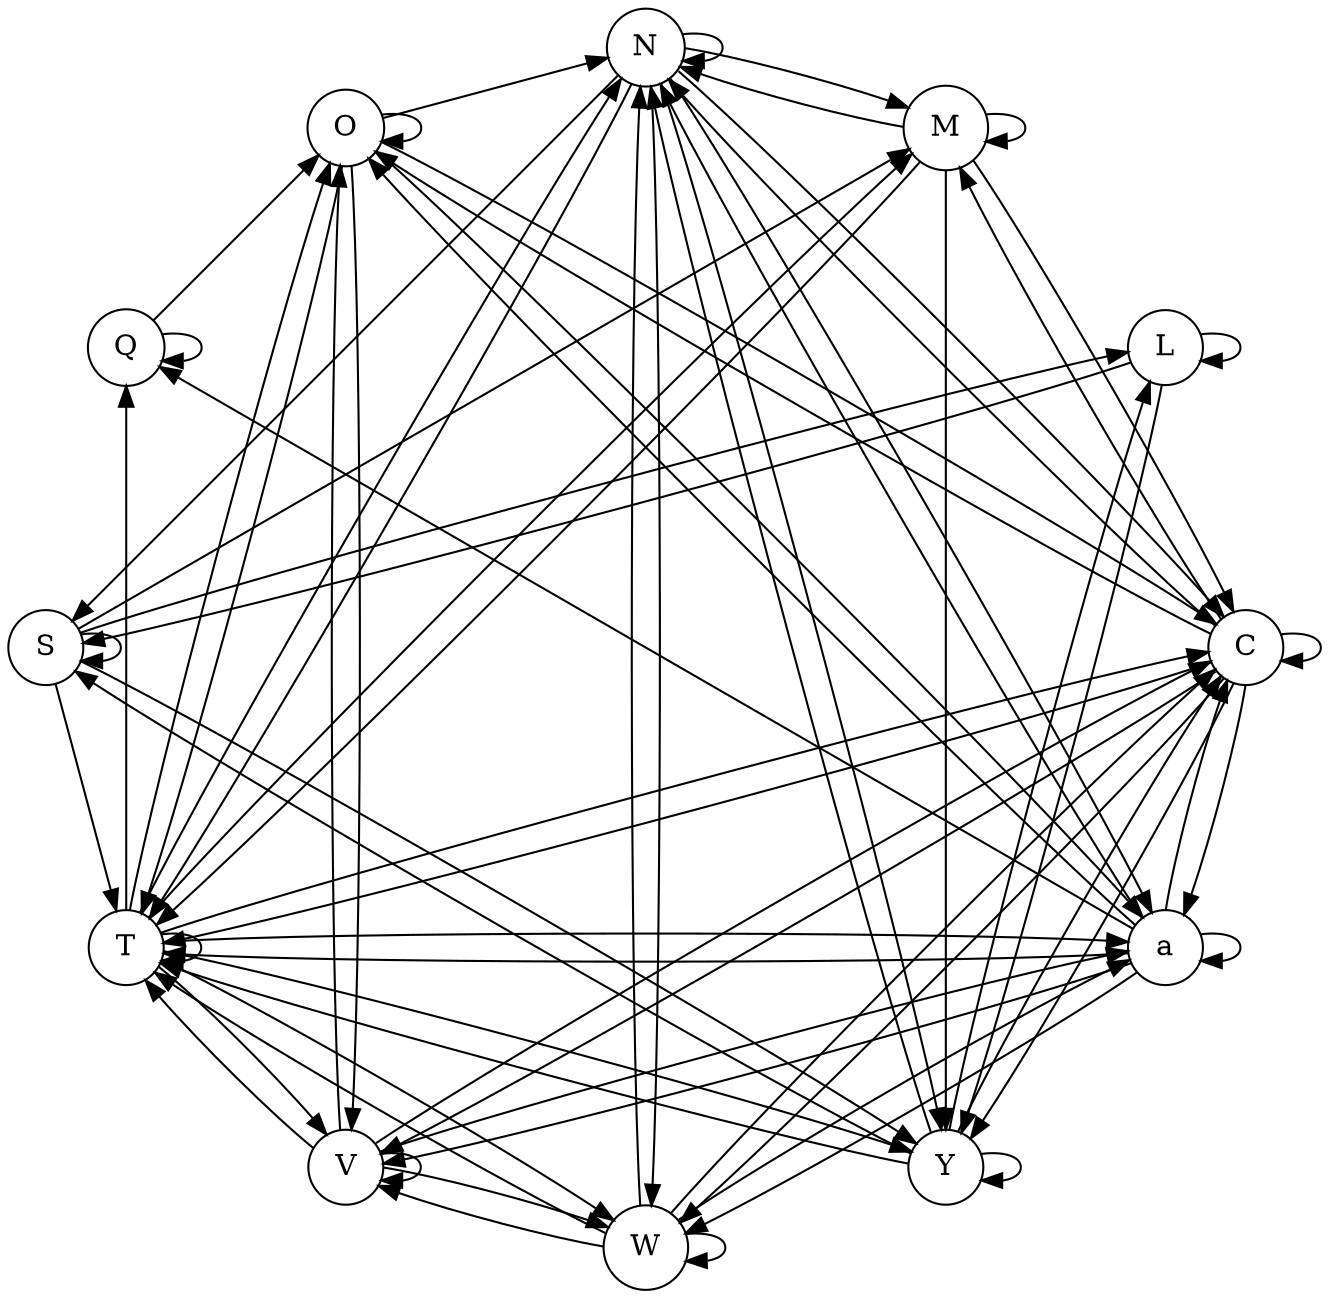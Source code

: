 #File name: NE_13Oct.xlsx
digraph fig1 {
	layout=neato
C[ pos="4.0,0.0!", shape = circle];
L[ pos="3.464101615137755,1.9999999999999998!", shape = circle];
M[ pos="2.0000000000000004,3.4641016151377544!", shape = circle];
N[ pos="2.4492935982947064e-16,4.0!", shape = circle];
O[ pos="-1.9999999999999991,3.464101615137755!", shape = circle];
Q[ pos="-3.464101615137754,2.0000000000000013!", shape = circle];
S[ pos="-4.0,4.898587196589413e-16!", shape = circle];
T[ pos="-3.4641016151377553,-1.999999999999999!", shape = circle];
V[ pos="-2.0000000000000018,-3.464101615137754!", shape = circle];
W[ pos="-7.347880794884119e-16,-4.0!", shape = circle];
Y[ pos="1.9999999999999973,-3.464101615137756!", shape = circle];
a[ pos="3.4641016151377535,-2.0000000000000018!", shape = circle];
	C -> C ;
	N -> N ;
	N -> M ;
	M -> N ;
	N -> C ;
	C -> N ;
	M -> M ;
	C -> M ;
	M -> C ;
	V -> V ;
	T -> T ;
	N -> T ;
	Y -> Y ;
	T -> N ;
	N -> Y ;
	Y -> C ;
	C -> T ;
	T -> C ;
	C -> Y ;
	Y -> T ;
	O -> O ;
	O -> T ;
	T -> O ;
	O -> V ;
	V -> O ;
	O -> a ;
	T -> V ;
	T -> a ;
	a -> T ;
	C -> a ;
	O -> C ;
	T -> W ;
	W -> T ;
	a -> N ;
	N -> W ;
	W -> N ;
	W -> C ;
	N -> a ;
	a -> W ;
	W -> W ;
	O -> N ;
	W -> a ;
	C -> V ;
	V -> a ;
	a -> V ;
	a -> O ;
	C -> W ;
	a -> C ;
	C -> O ;
	V -> C ;
	V -> T ;
	T -> M ;
	M -> T ;
	W -> V ;
	Y -> N ;
	T -> Y ;
	a -> a ;
	M -> Y ;
	Q -> Q ;
	Q -> O ;
	V -> W ;
	T -> Q ;
	a -> Q ;
	L -> L ;
	L -> Y ;
	Y -> L ;
	S -> S ;
	S -> Y ;
	Y -> S ;
	S -> T ;
	L -> S ;
	S -> M ;
	N -> S ;
	S -> L ;
}#File name: NE_13Oct.xlsx
